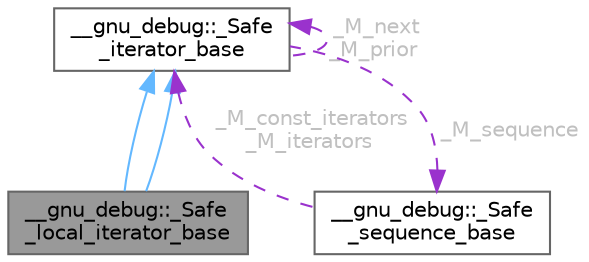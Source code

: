 digraph "__gnu_debug::_Safe_local_iterator_base"
{
 // LATEX_PDF_SIZE
  bgcolor="transparent";
  edge [fontname=Helvetica,fontsize=10,labelfontname=Helvetica,labelfontsize=10];
  node [fontname=Helvetica,fontsize=10,shape=box,height=0.2,width=0.4];
  Node1 [id="Node000001",label="__gnu_debug::_Safe\l_local_iterator_base",height=0.2,width=0.4,color="gray40", fillcolor="grey60", style="filled", fontcolor="black",tooltip="Basic functionality for a safe iterator."];
  Node2 -> Node1 [id="edge11_Node000001_Node000002",dir="back",color="steelblue1",style="solid",tooltip=" "];
  Node2 [id="Node000002",label="__gnu_debug::_Safe\l_iterator_base",height=0.2,width=0.4,color="gray40", fillcolor="white", style="filled",URL="$class____gnu__debug_1_1___safe__iterator__base.html",tooltip="Basic functionality for a safe iterator."];
  Node3 -> Node2 [id="edge12_Node000002_Node000003",dir="back",color="darkorchid3",style="dashed",tooltip=" ",label=" _M_sequence",fontcolor="grey" ];
  Node3 [id="Node000003",label="__gnu_debug::_Safe\l_sequence_base",height=0.2,width=0.4,color="gray40", fillcolor="white", style="filled",URL="$class____gnu__debug_1_1___safe__sequence__base.html",tooltip="Base class that supports tracking of iterators that reference a sequence."];
  Node2 -> Node3 [id="edge13_Node000003_Node000002",dir="back",color="darkorchid3",style="dashed",tooltip=" ",label=" _M_const_iterators\n_M_iterators",fontcolor="grey" ];
  Node2 -> Node2 [id="edge14_Node000002_Node000002",dir="back",color="darkorchid3",style="dashed",tooltip=" ",label=" _M_next\n_M_prior",fontcolor="grey" ];
  Node2 -> Node1 [id="edge15_Node000001_Node000002",dir="back",color="steelblue1",style="solid",tooltip=" "];
}
